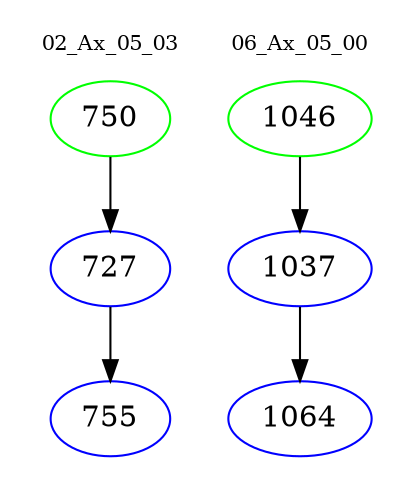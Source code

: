 digraph{
subgraph cluster_0 {
color = white
label = "02_Ax_05_03";
fontsize=10;
T0_750 [label="750", color="green"]
T0_750 -> T0_727 [color="black"]
T0_727 [label="727", color="blue"]
T0_727 -> T0_755 [color="black"]
T0_755 [label="755", color="blue"]
}
subgraph cluster_1 {
color = white
label = "06_Ax_05_00";
fontsize=10;
T1_1046 [label="1046", color="green"]
T1_1046 -> T1_1037 [color="black"]
T1_1037 [label="1037", color="blue"]
T1_1037 -> T1_1064 [color="black"]
T1_1064 [label="1064", color="blue"]
}
}
